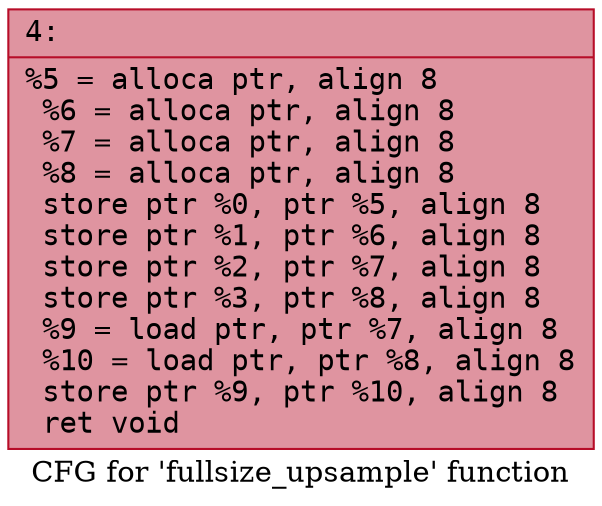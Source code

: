 digraph "CFG for 'fullsize_upsample' function" {
	label="CFG for 'fullsize_upsample' function";

	Node0x6000034f2ee0 [shape=record,color="#b70d28ff", style=filled, fillcolor="#b70d2870" fontname="Courier",label="{4:\l|  %5 = alloca ptr, align 8\l  %6 = alloca ptr, align 8\l  %7 = alloca ptr, align 8\l  %8 = alloca ptr, align 8\l  store ptr %0, ptr %5, align 8\l  store ptr %1, ptr %6, align 8\l  store ptr %2, ptr %7, align 8\l  store ptr %3, ptr %8, align 8\l  %9 = load ptr, ptr %7, align 8\l  %10 = load ptr, ptr %8, align 8\l  store ptr %9, ptr %10, align 8\l  ret void\l}"];
}
